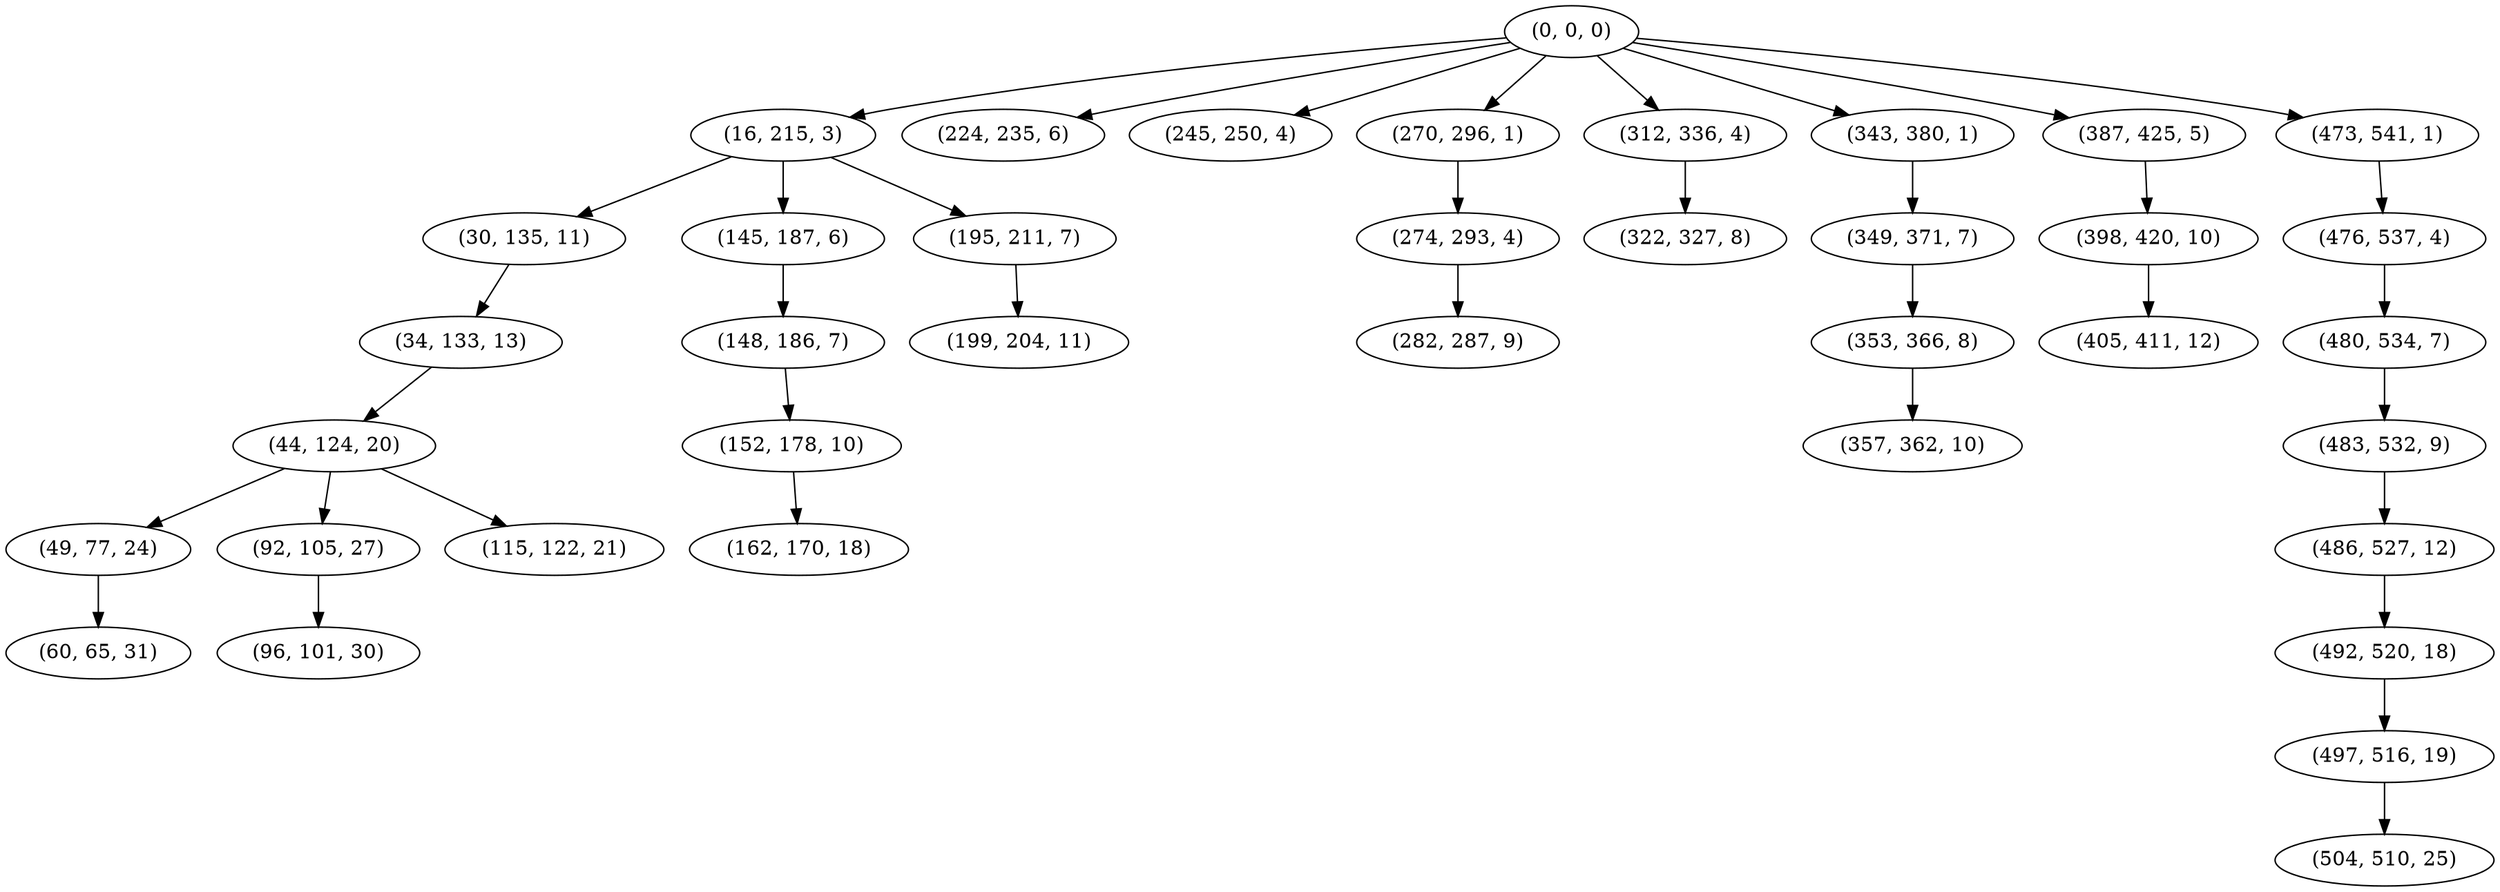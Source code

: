 digraph tree {
    "(0, 0, 0)";
    "(16, 215, 3)";
    "(30, 135, 11)";
    "(34, 133, 13)";
    "(44, 124, 20)";
    "(49, 77, 24)";
    "(60, 65, 31)";
    "(92, 105, 27)";
    "(96, 101, 30)";
    "(115, 122, 21)";
    "(145, 187, 6)";
    "(148, 186, 7)";
    "(152, 178, 10)";
    "(162, 170, 18)";
    "(195, 211, 7)";
    "(199, 204, 11)";
    "(224, 235, 6)";
    "(245, 250, 4)";
    "(270, 296, 1)";
    "(274, 293, 4)";
    "(282, 287, 9)";
    "(312, 336, 4)";
    "(322, 327, 8)";
    "(343, 380, 1)";
    "(349, 371, 7)";
    "(353, 366, 8)";
    "(357, 362, 10)";
    "(387, 425, 5)";
    "(398, 420, 10)";
    "(405, 411, 12)";
    "(473, 541, 1)";
    "(476, 537, 4)";
    "(480, 534, 7)";
    "(483, 532, 9)";
    "(486, 527, 12)";
    "(492, 520, 18)";
    "(497, 516, 19)";
    "(504, 510, 25)";
    "(0, 0, 0)" -> "(16, 215, 3)";
    "(0, 0, 0)" -> "(224, 235, 6)";
    "(0, 0, 0)" -> "(245, 250, 4)";
    "(0, 0, 0)" -> "(270, 296, 1)";
    "(0, 0, 0)" -> "(312, 336, 4)";
    "(0, 0, 0)" -> "(343, 380, 1)";
    "(0, 0, 0)" -> "(387, 425, 5)";
    "(0, 0, 0)" -> "(473, 541, 1)";
    "(16, 215, 3)" -> "(30, 135, 11)";
    "(16, 215, 3)" -> "(145, 187, 6)";
    "(16, 215, 3)" -> "(195, 211, 7)";
    "(30, 135, 11)" -> "(34, 133, 13)";
    "(34, 133, 13)" -> "(44, 124, 20)";
    "(44, 124, 20)" -> "(49, 77, 24)";
    "(44, 124, 20)" -> "(92, 105, 27)";
    "(44, 124, 20)" -> "(115, 122, 21)";
    "(49, 77, 24)" -> "(60, 65, 31)";
    "(92, 105, 27)" -> "(96, 101, 30)";
    "(145, 187, 6)" -> "(148, 186, 7)";
    "(148, 186, 7)" -> "(152, 178, 10)";
    "(152, 178, 10)" -> "(162, 170, 18)";
    "(195, 211, 7)" -> "(199, 204, 11)";
    "(270, 296, 1)" -> "(274, 293, 4)";
    "(274, 293, 4)" -> "(282, 287, 9)";
    "(312, 336, 4)" -> "(322, 327, 8)";
    "(343, 380, 1)" -> "(349, 371, 7)";
    "(349, 371, 7)" -> "(353, 366, 8)";
    "(353, 366, 8)" -> "(357, 362, 10)";
    "(387, 425, 5)" -> "(398, 420, 10)";
    "(398, 420, 10)" -> "(405, 411, 12)";
    "(473, 541, 1)" -> "(476, 537, 4)";
    "(476, 537, 4)" -> "(480, 534, 7)";
    "(480, 534, 7)" -> "(483, 532, 9)";
    "(483, 532, 9)" -> "(486, 527, 12)";
    "(486, 527, 12)" -> "(492, 520, 18)";
    "(492, 520, 18)" -> "(497, 516, 19)";
    "(497, 516, 19)" -> "(504, 510, 25)";
}
